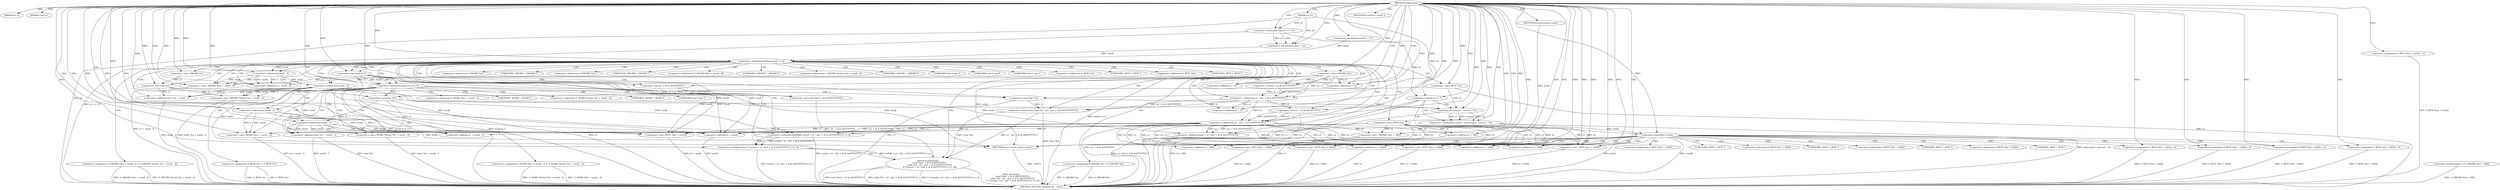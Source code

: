 digraph IGDstartelt {  
"1000102" [label = "(METHOD,IGDstartelt)" ]
"1000285" [label = "(METHOD_RETURN,unsigned int __cdecl)" ]
"1000103" [label = "(PARAM,int a1)" ]
"1000104" [label = "(PARAM,void *s1)" ]
"1000105" [label = "(PARAM,int a3)" ]
"1000108" [label = "(<operator>.assignment,result = 127)" ]
"1000112" [label = "(<operator>.lessEqualsThan,a3 <= 127)" ]
"1000115" [label = "(<operator>.assignment,result = a3)" ]
"1000119" [label = "(<operator>.greaterEqualsThan,result >= 4)" ]
"1000123" [label = "(<operator>.assignment,*(_DWORD *)a1 = *(_DWORD *)s1)" ]
"1000125" [label = "(<operator>.cast,(_DWORD *)a1)" ]
"1000129" [label = "(<operator>.cast,(_DWORD *)s1)" ]
"1000132" [label = "(<operator>.assignment,*(_DWORD *)(a1 + result - 4) = *(_DWORD *)((char *)s1 + result - 4))" ]
"1000134" [label = "(<operator>.cast,(_DWORD *)(a1 + result - 4))" ]
"1000136" [label = "(<operator>.addition,a1 + result - 4)" ]
"1000138" [label = "(<operator>.subtraction,result - 4)" ]
"1000142" [label = "(<operator>.cast,(_DWORD *)((char *)s1 + result - 4))" ]
"1000144" [label = "(<operator>.addition,(char *)s1 + result - 4)" ]
"1000145" [label = "(<operator>.cast,(char *)s1)" ]
"1000148" [label = "(<operator>.subtraction,result - 4)" ]
"1000151" [label = "(qmemcpy,qmemcpy(\n      (void *)((a1 + 4) & 0xFFFFFFFC),\n      (char *)s1 - (a1 - ((a1 + 4) & 0xFFFFFFFC)),\n      4 * ((result + a1 - ((a1 + 4) & 0xFFFFFFFC)) >> 2)))" ]
"1000152" [label = "(<operator>.cast,(void *)((a1 + 4) & 0xFFFFFFFC))" ]
"1000154" [label = "(<operator>.and,(a1 + 4) & 0xFFFFFFFC)" ]
"1000155" [label = "(<operator>.addition,a1 + 4)" ]
"1000159" [label = "(<operator>.subtraction,(char *)s1 - (a1 - ((a1 + 4) & 0xFFFFFFFC)))" ]
"1000160" [label = "(<operator>.cast,(char *)s1)" ]
"1000163" [label = "(<operator>.subtraction,a1 - ((a1 + 4) & 0xFFFFFFFC))" ]
"1000165" [label = "(<operator>.and,(a1 + 4) & 0xFFFFFFFC)" ]
"1000166" [label = "(<operator>.addition,a1 + 4)" ]
"1000170" [label = "(<operator>.multiplication,4 * ((result + a1 - ((a1 + 4) & 0xFFFFFFFC)) >> 2))" ]
"1000172" [label = "(<operator>.arithmeticShiftRight,(result + a1 - ((a1 + 4) & 0xFFFFFFFC)) >> 2)" ]
"1000173" [label = "(<operator>.addition,result + a1 - ((a1 + 4) & 0xFFFFFFFC))" ]
"1000175" [label = "(<operator>.subtraction,a1 - ((a1 + 4) & 0xFFFFFFFC))" ]
"1000177" [label = "(<operator>.and,(a1 + 4) & 0xFFFFFFFC)" ]
"1000178" [label = "(<operator>.addition,a1 + 4)" ]
"1000185" [label = "(IDENTIFIER,result,if ( result ))" ]
"1000187" [label = "(<operator>.assignment,*(_BYTE *)a1 = *(_BYTE *)s1)" ]
"1000189" [label = "(<operator>.cast,(_BYTE *)a1)" ]
"1000193" [label = "(<operator>.cast,(_BYTE *)s1)" ]
"1000197" [label = "(<operator>.notEquals,(result & 2) != 0)" ]
"1000198" [label = "(<operator>.and,result & 2)" ]
"1000202" [label = "(<operator>.assignment,*(_WORD *)(a1 + result - 2) = *(_WORD *)((char *)s1 + result - 2))" ]
"1000204" [label = "(<operator>.cast,(_WORD *)(a1 + result - 2))" ]
"1000206" [label = "(<operator>.addition,a1 + result - 2)" ]
"1000208" [label = "(<operator>.subtraction,result - 2)" ]
"1000212" [label = "(<operator>.cast,(_WORD *)((char *)s1 + result - 2))" ]
"1000214" [label = "(<operator>.addition,(char *)s1 + result - 2)" ]
"1000215" [label = "(<operator>.cast,(char *)s1)" ]
"1000218" [label = "(<operator>.subtraction,result - 2)" ]
"1000221" [label = "(<operator>.assignment,*(_BYTE *)(a1 + result) = 0)" ]
"1000223" [label = "(<operator>.cast,(_BYTE *)(a1 + result))" ]
"1000225" [label = "(<operator>.addition,a1 + result)" ]
"1000229" [label = "(<operator>.preIncrement,++*(_DWORD *)(a1 + 384))" ]
"1000231" [label = "(<operator>.cast,(_DWORD *)(a1 + 384))" ]
"1000233" [label = "(<operator>.addition,a1 + 384)" ]
"1000237" [label = "(<operator>.equals,a3 == 7)" ]
"1000241" [label = "(<operator>.assignment,result = memcmp(s1, \"service\", 7u))" ]
"1000243" [label = "(memcmp,memcmp(s1, \"service\", 7u))" ]
"1000248" [label = "(<operator>.logicalNot,!result)" ]
"1000251" [label = "(<operator>.assignment,*(_BYTE *)(a1 + 2436) = 0)" ]
"1000253" [label = "(<operator>.cast,(_BYTE *)(a1 + 2436))" ]
"1000255" [label = "(<operator>.addition,a1 + 2436)" ]
"1000259" [label = "(<operator>.assignment,*(_BYTE *)(a1 + 2564) = 0)" ]
"1000261" [label = "(<operator>.cast,(_BYTE *)(a1 + 2564))" ]
"1000263" [label = "(<operator>.addition,a1 + 2564)" ]
"1000267" [label = "(<operator>.assignment,*(_BYTE *)(a1 + 2692) = 0)" ]
"1000269" [label = "(<operator>.cast,(_BYTE *)(a1 + 2692))" ]
"1000271" [label = "(<operator>.addition,a1 + 2692)" ]
"1000275" [label = "(<operator>.assignment,*(_BYTE *)(a1 + 2820) = 0)" ]
"1000277" [label = "(<operator>.cast,(_BYTE *)(a1 + 2820))" ]
"1000279" [label = "(<operator>.addition,a1 + 2820)" ]
"1000283" [label = "(RETURN,return result;,return result;)" ]
"1000284" [label = "(IDENTIFIER,result,return result;)" ]
"1000124" [label = "(<operator>.indirection,*(_DWORD *)a1)" ]
"1000126" [label = "(UNKNOWN,_DWORD *,_DWORD *)" ]
"1000128" [label = "(<operator>.indirection,*(_DWORD *)s1)" ]
"1000130" [label = "(UNKNOWN,_DWORD *,_DWORD *)" ]
"1000133" [label = "(<operator>.indirection,*(_DWORD *)(a1 + result - 4))" ]
"1000135" [label = "(UNKNOWN,_DWORD *,_DWORD *)" ]
"1000141" [label = "(<operator>.indirection,*(_DWORD *)((char *)s1 + result - 4))" ]
"1000143" [label = "(UNKNOWN,_DWORD *,_DWORD *)" ]
"1000146" [label = "(UNKNOWN,char *,char *)" ]
"1000153" [label = "(UNKNOWN,void *,void *)" ]
"1000161" [label = "(UNKNOWN,char *,char *)" ]
"1000188" [label = "(<operator>.indirection,*(_BYTE *)a1)" ]
"1000190" [label = "(UNKNOWN,_BYTE *,_BYTE *)" ]
"1000192" [label = "(<operator>.indirection,*(_BYTE *)s1)" ]
"1000194" [label = "(UNKNOWN,_BYTE *,_BYTE *)" ]
"1000203" [label = "(<operator>.indirection,*(_WORD *)(a1 + result - 2))" ]
"1000205" [label = "(UNKNOWN,_WORD *,_WORD *)" ]
"1000211" [label = "(<operator>.indirection,*(_WORD *)((char *)s1 + result - 2))" ]
"1000213" [label = "(UNKNOWN,_WORD *,_WORD *)" ]
"1000216" [label = "(UNKNOWN,char *,char *)" ]
"1000252" [label = "(<operator>.indirection,*(_BYTE *)(a1 + 2436))" ]
"1000254" [label = "(UNKNOWN,_BYTE *,_BYTE *)" ]
"1000260" [label = "(<operator>.indirection,*(_BYTE *)(a1 + 2564))" ]
"1000262" [label = "(UNKNOWN,_BYTE *,_BYTE *)" ]
"1000268" [label = "(<operator>.indirection,*(_BYTE *)(a1 + 2692))" ]
"1000270" [label = "(UNKNOWN,_BYTE *,_BYTE *)" ]
"1000276" [label = "(<operator>.indirection,*(_BYTE *)(a1 + 2820))" ]
"1000278" [label = "(UNKNOWN,_BYTE *,_BYTE *)" ]
  "1000283" -> "1000285"  [ label = "DDG: <RET>"] 
  "1000123" -> "1000285"  [ label = "DDG: *(_DWORD *)s1"] 
  "1000202" -> "1000285"  [ label = "DDG: *(_WORD *)(a1 + result - 2)"] 
  "1000187" -> "1000285"  [ label = "DDG: *(_BYTE *)a1"] 
  "1000175" -> "1000285"  [ label = "DDG: (a1 + 4) & 0xFFFFFFFC"] 
  "1000259" -> "1000285"  [ label = "DDG: *(_BYTE *)(a1 + 2564)"] 
  "1000142" -> "1000285"  [ label = "DDG: (char *)s1 + result - 4"] 
  "1000134" -> "1000285"  [ label = "DDG: a1 + result - 4"] 
  "1000241" -> "1000285"  [ label = "DDG: memcmp(s1, \"service\", 7u)"] 
  "1000214" -> "1000285"  [ label = "DDG: result - 2"] 
  "1000243" -> "1000285"  [ label = "DDG: s1"] 
  "1000123" -> "1000285"  [ label = "DDG: *(_DWORD *)a1"] 
  "1000231" -> "1000285"  [ label = "DDG: a1 + 384"] 
  "1000105" -> "1000285"  [ label = "DDG: a3"] 
  "1000215" -> "1000285"  [ label = "DDG: s1"] 
  "1000177" -> "1000285"  [ label = "DDG: a1 + 4"] 
  "1000229" -> "1000285"  [ label = "DDG: *(_DWORD *)(a1 + 384)"] 
  "1000202" -> "1000285"  [ label = "DDG: *(_WORD *)((char *)s1 + result - 2)"] 
  "1000151" -> "1000285"  [ label = "DDG: (void *)((a1 + 4) & 0xFFFFFFFC)"] 
  "1000233" -> "1000285"  [ label = "DDG: a1"] 
  "1000212" -> "1000285"  [ label = "DDG: (char *)s1 + result - 2"] 
  "1000119" -> "1000285"  [ label = "DDG: result >= 4"] 
  "1000225" -> "1000285"  [ label = "DDG: result"] 
  "1000267" -> "1000285"  [ label = "DDG: *(_BYTE *)(a1 + 2692)"] 
  "1000132" -> "1000285"  [ label = "DDG: *(_DWORD *)(a1 + result - 4)"] 
  "1000144" -> "1000285"  [ label = "DDG: result - 4"] 
  "1000214" -> "1000285"  [ label = "DDG: (char *)s1"] 
  "1000237" -> "1000285"  [ label = "DDG: a3 == 7"] 
  "1000269" -> "1000285"  [ label = "DDG: a1 + 2692"] 
  "1000261" -> "1000285"  [ label = "DDG: a1 + 2564"] 
  "1000151" -> "1000285"  [ label = "DDG: (char *)s1 - (a1 - ((a1 + 4) & 0xFFFFFFFC))"] 
  "1000253" -> "1000285"  [ label = "DDG: a1 + 2436"] 
  "1000221" -> "1000285"  [ label = "DDG: *(_BYTE *)(a1 + result)"] 
  "1000277" -> "1000285"  [ label = "DDG: a1 + 2820"] 
  "1000248" -> "1000285"  [ label = "DDG: result"] 
  "1000248" -> "1000285"  [ label = "DDG: !result"] 
  "1000151" -> "1000285"  [ label = "DDG: 4 * ((result + a1 - ((a1 + 4) & 0xFFFFFFFC)) >> 2)"] 
  "1000251" -> "1000285"  [ label = "DDG: *(_BYTE *)(a1 + 2436)"] 
  "1000223" -> "1000285"  [ label = "DDG: a1 + result"] 
  "1000197" -> "1000285"  [ label = "DDG: result & 2"] 
  "1000132" -> "1000285"  [ label = "DDG: *(_DWORD *)((char *)s1 + result - 4)"] 
  "1000187" -> "1000285"  [ label = "DDG: *(_BYTE *)s1"] 
  "1000279" -> "1000285"  [ label = "DDG: a1"] 
  "1000204" -> "1000285"  [ label = "DDG: a1 + result - 2"] 
  "1000172" -> "1000285"  [ label = "DDG: result + a1 - ((a1 + 4) & 0xFFFFFFFC)"] 
  "1000237" -> "1000285"  [ label = "DDG: a3"] 
  "1000112" -> "1000285"  [ label = "DDG: a3 <= 127"] 
  "1000159" -> "1000285"  [ label = "DDG: (char *)s1"] 
  "1000193" -> "1000285"  [ label = "DDG: s1"] 
  "1000173" -> "1000285"  [ label = "DDG: a1 - ((a1 + 4) & 0xFFFFFFFC)"] 
  "1000275" -> "1000285"  [ label = "DDG: *(_BYTE *)(a1 + 2820)"] 
  "1000170" -> "1000285"  [ label = "DDG: (result + a1 - ((a1 + 4) & 0xFFFFFFFC)) >> 2"] 
  "1000197" -> "1000285"  [ label = "DDG: (result & 2) != 0"] 
  "1000160" -> "1000285"  [ label = "DDG: s1"] 
  "1000151" -> "1000285"  [ label = "DDG: qmemcpy(\n      (void *)((a1 + 4) & 0xFFFFFFFC),\n      (char *)s1 - (a1 - ((a1 + 4) & 0xFFFFFFFC)),\n      4 * ((result + a1 - ((a1 + 4) & 0xFFFFFFFC)) >> 2))"] 
  "1000102" -> "1000103"  [ label = "DDG: "] 
  "1000102" -> "1000104"  [ label = "DDG: "] 
  "1000102" -> "1000105"  [ label = "DDG: "] 
  "1000102" -> "1000108"  [ label = "DDG: "] 
  "1000105" -> "1000112"  [ label = "DDG: a3"] 
  "1000102" -> "1000112"  [ label = "DDG: "] 
  "1000112" -> "1000115"  [ label = "DDG: a3"] 
  "1000105" -> "1000115"  [ label = "DDG: a3"] 
  "1000102" -> "1000115"  [ label = "DDG: "] 
  "1000108" -> "1000119"  [ label = "DDG: result"] 
  "1000115" -> "1000119"  [ label = "DDG: result"] 
  "1000102" -> "1000119"  [ label = "DDG: "] 
  "1000102" -> "1000125"  [ label = "DDG: "] 
  "1000102" -> "1000129"  [ label = "DDG: "] 
  "1000125" -> "1000134"  [ label = "DDG: a1"] 
  "1000102" -> "1000134"  [ label = "DDG: "] 
  "1000138" -> "1000134"  [ label = "DDG: result"] 
  "1000138" -> "1000134"  [ label = "DDG: 4"] 
  "1000125" -> "1000136"  [ label = "DDG: a1"] 
  "1000102" -> "1000136"  [ label = "DDG: "] 
  "1000138" -> "1000136"  [ label = "DDG: result"] 
  "1000138" -> "1000136"  [ label = "DDG: 4"] 
  "1000119" -> "1000138"  [ label = "DDG: result"] 
  "1000102" -> "1000138"  [ label = "DDG: "] 
  "1000145" -> "1000142"  [ label = "DDG: s1"] 
  "1000148" -> "1000142"  [ label = "DDG: result"] 
  "1000148" -> "1000142"  [ label = "DDG: 4"] 
  "1000145" -> "1000144"  [ label = "DDG: s1"] 
  "1000129" -> "1000145"  [ label = "DDG: s1"] 
  "1000102" -> "1000145"  [ label = "DDG: "] 
  "1000148" -> "1000144"  [ label = "DDG: result"] 
  "1000148" -> "1000144"  [ label = "DDG: 4"] 
  "1000138" -> "1000148"  [ label = "DDG: result"] 
  "1000102" -> "1000148"  [ label = "DDG: "] 
  "1000152" -> "1000151"  [ label = "DDG: (a1 + 4) & 0xFFFFFFFC"] 
  "1000154" -> "1000152"  [ label = "DDG: a1 + 4"] 
  "1000154" -> "1000152"  [ label = "DDG: 0xFFFFFFFC"] 
  "1000102" -> "1000154"  [ label = "DDG: "] 
  "1000125" -> "1000154"  [ label = "DDG: a1"] 
  "1000102" -> "1000155"  [ label = "DDG: "] 
  "1000125" -> "1000155"  [ label = "DDG: a1"] 
  "1000159" -> "1000151"  [ label = "DDG: (char *)s1"] 
  "1000159" -> "1000151"  [ label = "DDG: a1 - ((a1 + 4) & 0xFFFFFFFC)"] 
  "1000160" -> "1000159"  [ label = "DDG: s1"] 
  "1000145" -> "1000160"  [ label = "DDG: s1"] 
  "1000102" -> "1000160"  [ label = "DDG: "] 
  "1000163" -> "1000159"  [ label = "DDG: a1"] 
  "1000163" -> "1000159"  [ label = "DDG: (a1 + 4) & 0xFFFFFFFC"] 
  "1000102" -> "1000163"  [ label = "DDG: "] 
  "1000125" -> "1000163"  [ label = "DDG: a1"] 
  "1000165" -> "1000163"  [ label = "DDG: a1 + 4"] 
  "1000165" -> "1000163"  [ label = "DDG: 0xFFFFFFFC"] 
  "1000102" -> "1000165"  [ label = "DDG: "] 
  "1000125" -> "1000165"  [ label = "DDG: a1"] 
  "1000102" -> "1000166"  [ label = "DDG: "] 
  "1000125" -> "1000166"  [ label = "DDG: a1"] 
  "1000170" -> "1000151"  [ label = "DDG: 4"] 
  "1000170" -> "1000151"  [ label = "DDG: (result + a1 - ((a1 + 4) & 0xFFFFFFFC)) >> 2"] 
  "1000102" -> "1000170"  [ label = "DDG: "] 
  "1000172" -> "1000170"  [ label = "DDG: result + a1 - ((a1 + 4) & 0xFFFFFFFC)"] 
  "1000172" -> "1000170"  [ label = "DDG: 2"] 
  "1000148" -> "1000172"  [ label = "DDG: result"] 
  "1000102" -> "1000172"  [ label = "DDG: "] 
  "1000175" -> "1000172"  [ label = "DDG: a1"] 
  "1000175" -> "1000172"  [ label = "DDG: (a1 + 4) & 0xFFFFFFFC"] 
  "1000148" -> "1000173"  [ label = "DDG: result"] 
  "1000102" -> "1000173"  [ label = "DDG: "] 
  "1000175" -> "1000173"  [ label = "DDG: a1"] 
  "1000175" -> "1000173"  [ label = "DDG: (a1 + 4) & 0xFFFFFFFC"] 
  "1000102" -> "1000175"  [ label = "DDG: "] 
  "1000163" -> "1000175"  [ label = "DDG: a1"] 
  "1000177" -> "1000175"  [ label = "DDG: a1 + 4"] 
  "1000177" -> "1000175"  [ label = "DDG: 0xFFFFFFFC"] 
  "1000163" -> "1000177"  [ label = "DDG: a1"] 
  "1000102" -> "1000177"  [ label = "DDG: "] 
  "1000163" -> "1000178"  [ label = "DDG: a1"] 
  "1000102" -> "1000178"  [ label = "DDG: "] 
  "1000102" -> "1000185"  [ label = "DDG: "] 
  "1000102" -> "1000189"  [ label = "DDG: "] 
  "1000102" -> "1000193"  [ label = "DDG: "] 
  "1000198" -> "1000197"  [ label = "DDG: result"] 
  "1000198" -> "1000197"  [ label = "DDG: 2"] 
  "1000119" -> "1000198"  [ label = "DDG: result"] 
  "1000102" -> "1000198"  [ label = "DDG: "] 
  "1000102" -> "1000197"  [ label = "DDG: "] 
  "1000189" -> "1000204"  [ label = "DDG: a1"] 
  "1000102" -> "1000204"  [ label = "DDG: "] 
  "1000208" -> "1000204"  [ label = "DDG: result"] 
  "1000208" -> "1000204"  [ label = "DDG: 2"] 
  "1000189" -> "1000206"  [ label = "DDG: a1"] 
  "1000102" -> "1000206"  [ label = "DDG: "] 
  "1000208" -> "1000206"  [ label = "DDG: result"] 
  "1000208" -> "1000206"  [ label = "DDG: 2"] 
  "1000198" -> "1000208"  [ label = "DDG: result"] 
  "1000102" -> "1000208"  [ label = "DDG: "] 
  "1000215" -> "1000212"  [ label = "DDG: s1"] 
  "1000218" -> "1000212"  [ label = "DDG: result"] 
  "1000218" -> "1000212"  [ label = "DDG: 2"] 
  "1000215" -> "1000214"  [ label = "DDG: s1"] 
  "1000193" -> "1000215"  [ label = "DDG: s1"] 
  "1000102" -> "1000215"  [ label = "DDG: "] 
  "1000218" -> "1000214"  [ label = "DDG: result"] 
  "1000218" -> "1000214"  [ label = "DDG: 2"] 
  "1000208" -> "1000218"  [ label = "DDG: result"] 
  "1000102" -> "1000218"  [ label = "DDG: "] 
  "1000102" -> "1000221"  [ label = "DDG: "] 
  "1000189" -> "1000223"  [ label = "DDG: a1"] 
  "1000175" -> "1000223"  [ label = "DDG: a1"] 
  "1000102" -> "1000223"  [ label = "DDG: "] 
  "1000218" -> "1000223"  [ label = "DDG: result"] 
  "1000198" -> "1000223"  [ label = "DDG: result"] 
  "1000119" -> "1000223"  [ label = "DDG: result"] 
  "1000148" -> "1000223"  [ label = "DDG: result"] 
  "1000189" -> "1000225"  [ label = "DDG: a1"] 
  "1000175" -> "1000225"  [ label = "DDG: a1"] 
  "1000102" -> "1000225"  [ label = "DDG: "] 
  "1000218" -> "1000225"  [ label = "DDG: result"] 
  "1000198" -> "1000225"  [ label = "DDG: result"] 
  "1000119" -> "1000225"  [ label = "DDG: result"] 
  "1000148" -> "1000225"  [ label = "DDG: result"] 
  "1000102" -> "1000231"  [ label = "DDG: "] 
  "1000189" -> "1000231"  [ label = "DDG: a1"] 
  "1000175" -> "1000231"  [ label = "DDG: a1"] 
  "1000102" -> "1000233"  [ label = "DDG: "] 
  "1000189" -> "1000233"  [ label = "DDG: a1"] 
  "1000175" -> "1000233"  [ label = "DDG: a1"] 
  "1000112" -> "1000237"  [ label = "DDG: a3"] 
  "1000105" -> "1000237"  [ label = "DDG: a3"] 
  "1000102" -> "1000237"  [ label = "DDG: "] 
  "1000243" -> "1000241"  [ label = "DDG: s1"] 
  "1000243" -> "1000241"  [ label = "DDG: \"service\""] 
  "1000243" -> "1000241"  [ label = "DDG: 7u"] 
  "1000102" -> "1000241"  [ label = "DDG: "] 
  "1000215" -> "1000243"  [ label = "DDG: s1"] 
  "1000193" -> "1000243"  [ label = "DDG: s1"] 
  "1000160" -> "1000243"  [ label = "DDG: s1"] 
  "1000102" -> "1000243"  [ label = "DDG: "] 
  "1000241" -> "1000248"  [ label = "DDG: result"] 
  "1000102" -> "1000248"  [ label = "DDG: "] 
  "1000102" -> "1000251"  [ label = "DDG: "] 
  "1000102" -> "1000253"  [ label = "DDG: "] 
  "1000189" -> "1000253"  [ label = "DDG: a1"] 
  "1000175" -> "1000253"  [ label = "DDG: a1"] 
  "1000102" -> "1000255"  [ label = "DDG: "] 
  "1000189" -> "1000255"  [ label = "DDG: a1"] 
  "1000175" -> "1000255"  [ label = "DDG: a1"] 
  "1000102" -> "1000259"  [ label = "DDG: "] 
  "1000102" -> "1000261"  [ label = "DDG: "] 
  "1000189" -> "1000261"  [ label = "DDG: a1"] 
  "1000175" -> "1000261"  [ label = "DDG: a1"] 
  "1000102" -> "1000263"  [ label = "DDG: "] 
  "1000189" -> "1000263"  [ label = "DDG: a1"] 
  "1000175" -> "1000263"  [ label = "DDG: a1"] 
  "1000102" -> "1000267"  [ label = "DDG: "] 
  "1000102" -> "1000269"  [ label = "DDG: "] 
  "1000189" -> "1000269"  [ label = "DDG: a1"] 
  "1000175" -> "1000269"  [ label = "DDG: a1"] 
  "1000102" -> "1000271"  [ label = "DDG: "] 
  "1000189" -> "1000271"  [ label = "DDG: a1"] 
  "1000175" -> "1000271"  [ label = "DDG: a1"] 
  "1000102" -> "1000275"  [ label = "DDG: "] 
  "1000102" -> "1000277"  [ label = "DDG: "] 
  "1000189" -> "1000277"  [ label = "DDG: a1"] 
  "1000175" -> "1000277"  [ label = "DDG: a1"] 
  "1000102" -> "1000279"  [ label = "DDG: "] 
  "1000189" -> "1000279"  [ label = "DDG: a1"] 
  "1000175" -> "1000279"  [ label = "DDG: a1"] 
  "1000284" -> "1000283"  [ label = "DDG: result"] 
  "1000248" -> "1000283"  [ label = "DDG: result"] 
  "1000218" -> "1000283"  [ label = "DDG: result"] 
  "1000198" -> "1000283"  [ label = "DDG: result"] 
  "1000119" -> "1000283"  [ label = "DDG: result"] 
  "1000102" -> "1000283"  [ label = "DDG: "] 
  "1000148" -> "1000283"  [ label = "DDG: result"] 
  "1000102" -> "1000284"  [ label = "DDG: "] 
  "1000112" -> "1000115"  [ label = "CDG: "] 
  "1000119" -> "1000175"  [ label = "CDG: "] 
  "1000119" -> "1000173"  [ label = "CDG: "] 
  "1000119" -> "1000172"  [ label = "CDG: "] 
  "1000119" -> "1000170"  [ label = "CDG: "] 
  "1000119" -> "1000166"  [ label = "CDG: "] 
  "1000119" -> "1000165"  [ label = "CDG: "] 
  "1000119" -> "1000163"  [ label = "CDG: "] 
  "1000119" -> "1000161"  [ label = "CDG: "] 
  "1000119" -> "1000178"  [ label = "CDG: "] 
  "1000119" -> "1000177"  [ label = "CDG: "] 
  "1000119" -> "1000128"  [ label = "CDG: "] 
  "1000119" -> "1000126"  [ label = "CDG: "] 
  "1000119" -> "1000125"  [ label = "CDG: "] 
  "1000119" -> "1000124"  [ label = "CDG: "] 
  "1000119" -> "1000123"  [ label = "CDG: "] 
  "1000119" -> "1000144"  [ label = "CDG: "] 
  "1000119" -> "1000143"  [ label = "CDG: "] 
  "1000119" -> "1000142"  [ label = "CDG: "] 
  "1000119" -> "1000141"  [ label = "CDG: "] 
  "1000119" -> "1000138"  [ label = "CDG: "] 
  "1000119" -> "1000136"  [ label = "CDG: "] 
  "1000119" -> "1000135"  [ label = "CDG: "] 
  "1000119" -> "1000134"  [ label = "CDG: "] 
  "1000119" -> "1000133"  [ label = "CDG: "] 
  "1000119" -> "1000132"  [ label = "CDG: "] 
  "1000119" -> "1000130"  [ label = "CDG: "] 
  "1000119" -> "1000129"  [ label = "CDG: "] 
  "1000119" -> "1000160"  [ label = "CDG: "] 
  "1000119" -> "1000159"  [ label = "CDG: "] 
  "1000119" -> "1000155"  [ label = "CDG: "] 
  "1000119" -> "1000154"  [ label = "CDG: "] 
  "1000119" -> "1000153"  [ label = "CDG: "] 
  "1000119" -> "1000152"  [ label = "CDG: "] 
  "1000119" -> "1000151"  [ label = "CDG: "] 
  "1000119" -> "1000148"  [ label = "CDG: "] 
  "1000119" -> "1000146"  [ label = "CDG: "] 
  "1000119" -> "1000145"  [ label = "CDG: "] 
  "1000119" -> "1000192"  [ label = "CDG: "] 
  "1000119" -> "1000190"  [ label = "CDG: "] 
  "1000119" -> "1000189"  [ label = "CDG: "] 
  "1000119" -> "1000188"  [ label = "CDG: "] 
  "1000119" -> "1000187"  [ label = "CDG: "] 
  "1000119" -> "1000198"  [ label = "CDG: "] 
  "1000119" -> "1000197"  [ label = "CDG: "] 
  "1000119" -> "1000194"  [ label = "CDG: "] 
  "1000119" -> "1000193"  [ label = "CDG: "] 
  "1000197" -> "1000208"  [ label = "CDG: "] 
  "1000197" -> "1000206"  [ label = "CDG: "] 
  "1000197" -> "1000205"  [ label = "CDG: "] 
  "1000197" -> "1000204"  [ label = "CDG: "] 
  "1000197" -> "1000203"  [ label = "CDG: "] 
  "1000197" -> "1000202"  [ label = "CDG: "] 
  "1000197" -> "1000218"  [ label = "CDG: "] 
  "1000197" -> "1000216"  [ label = "CDG: "] 
  "1000197" -> "1000215"  [ label = "CDG: "] 
  "1000197" -> "1000214"  [ label = "CDG: "] 
  "1000197" -> "1000213"  [ label = "CDG: "] 
  "1000197" -> "1000212"  [ label = "CDG: "] 
  "1000197" -> "1000211"  [ label = "CDG: "] 
  "1000237" -> "1000248"  [ label = "CDG: "] 
  "1000237" -> "1000243"  [ label = "CDG: "] 
  "1000237" -> "1000241"  [ label = "CDG: "] 
  "1000248" -> "1000255"  [ label = "CDG: "] 
  "1000248" -> "1000254"  [ label = "CDG: "] 
  "1000248" -> "1000253"  [ label = "CDG: "] 
  "1000248" -> "1000252"  [ label = "CDG: "] 
  "1000248" -> "1000251"  [ label = "CDG: "] 
  "1000248" -> "1000271"  [ label = "CDG: "] 
  "1000248" -> "1000270"  [ label = "CDG: "] 
  "1000248" -> "1000269"  [ label = "CDG: "] 
  "1000248" -> "1000268"  [ label = "CDG: "] 
  "1000248" -> "1000267"  [ label = "CDG: "] 
  "1000248" -> "1000263"  [ label = "CDG: "] 
  "1000248" -> "1000262"  [ label = "CDG: "] 
  "1000248" -> "1000261"  [ label = "CDG: "] 
  "1000248" -> "1000260"  [ label = "CDG: "] 
  "1000248" -> "1000259"  [ label = "CDG: "] 
  "1000248" -> "1000279"  [ label = "CDG: "] 
  "1000248" -> "1000278"  [ label = "CDG: "] 
  "1000248" -> "1000277"  [ label = "CDG: "] 
  "1000248" -> "1000276"  [ label = "CDG: "] 
  "1000248" -> "1000275"  [ label = "CDG: "] 
}
